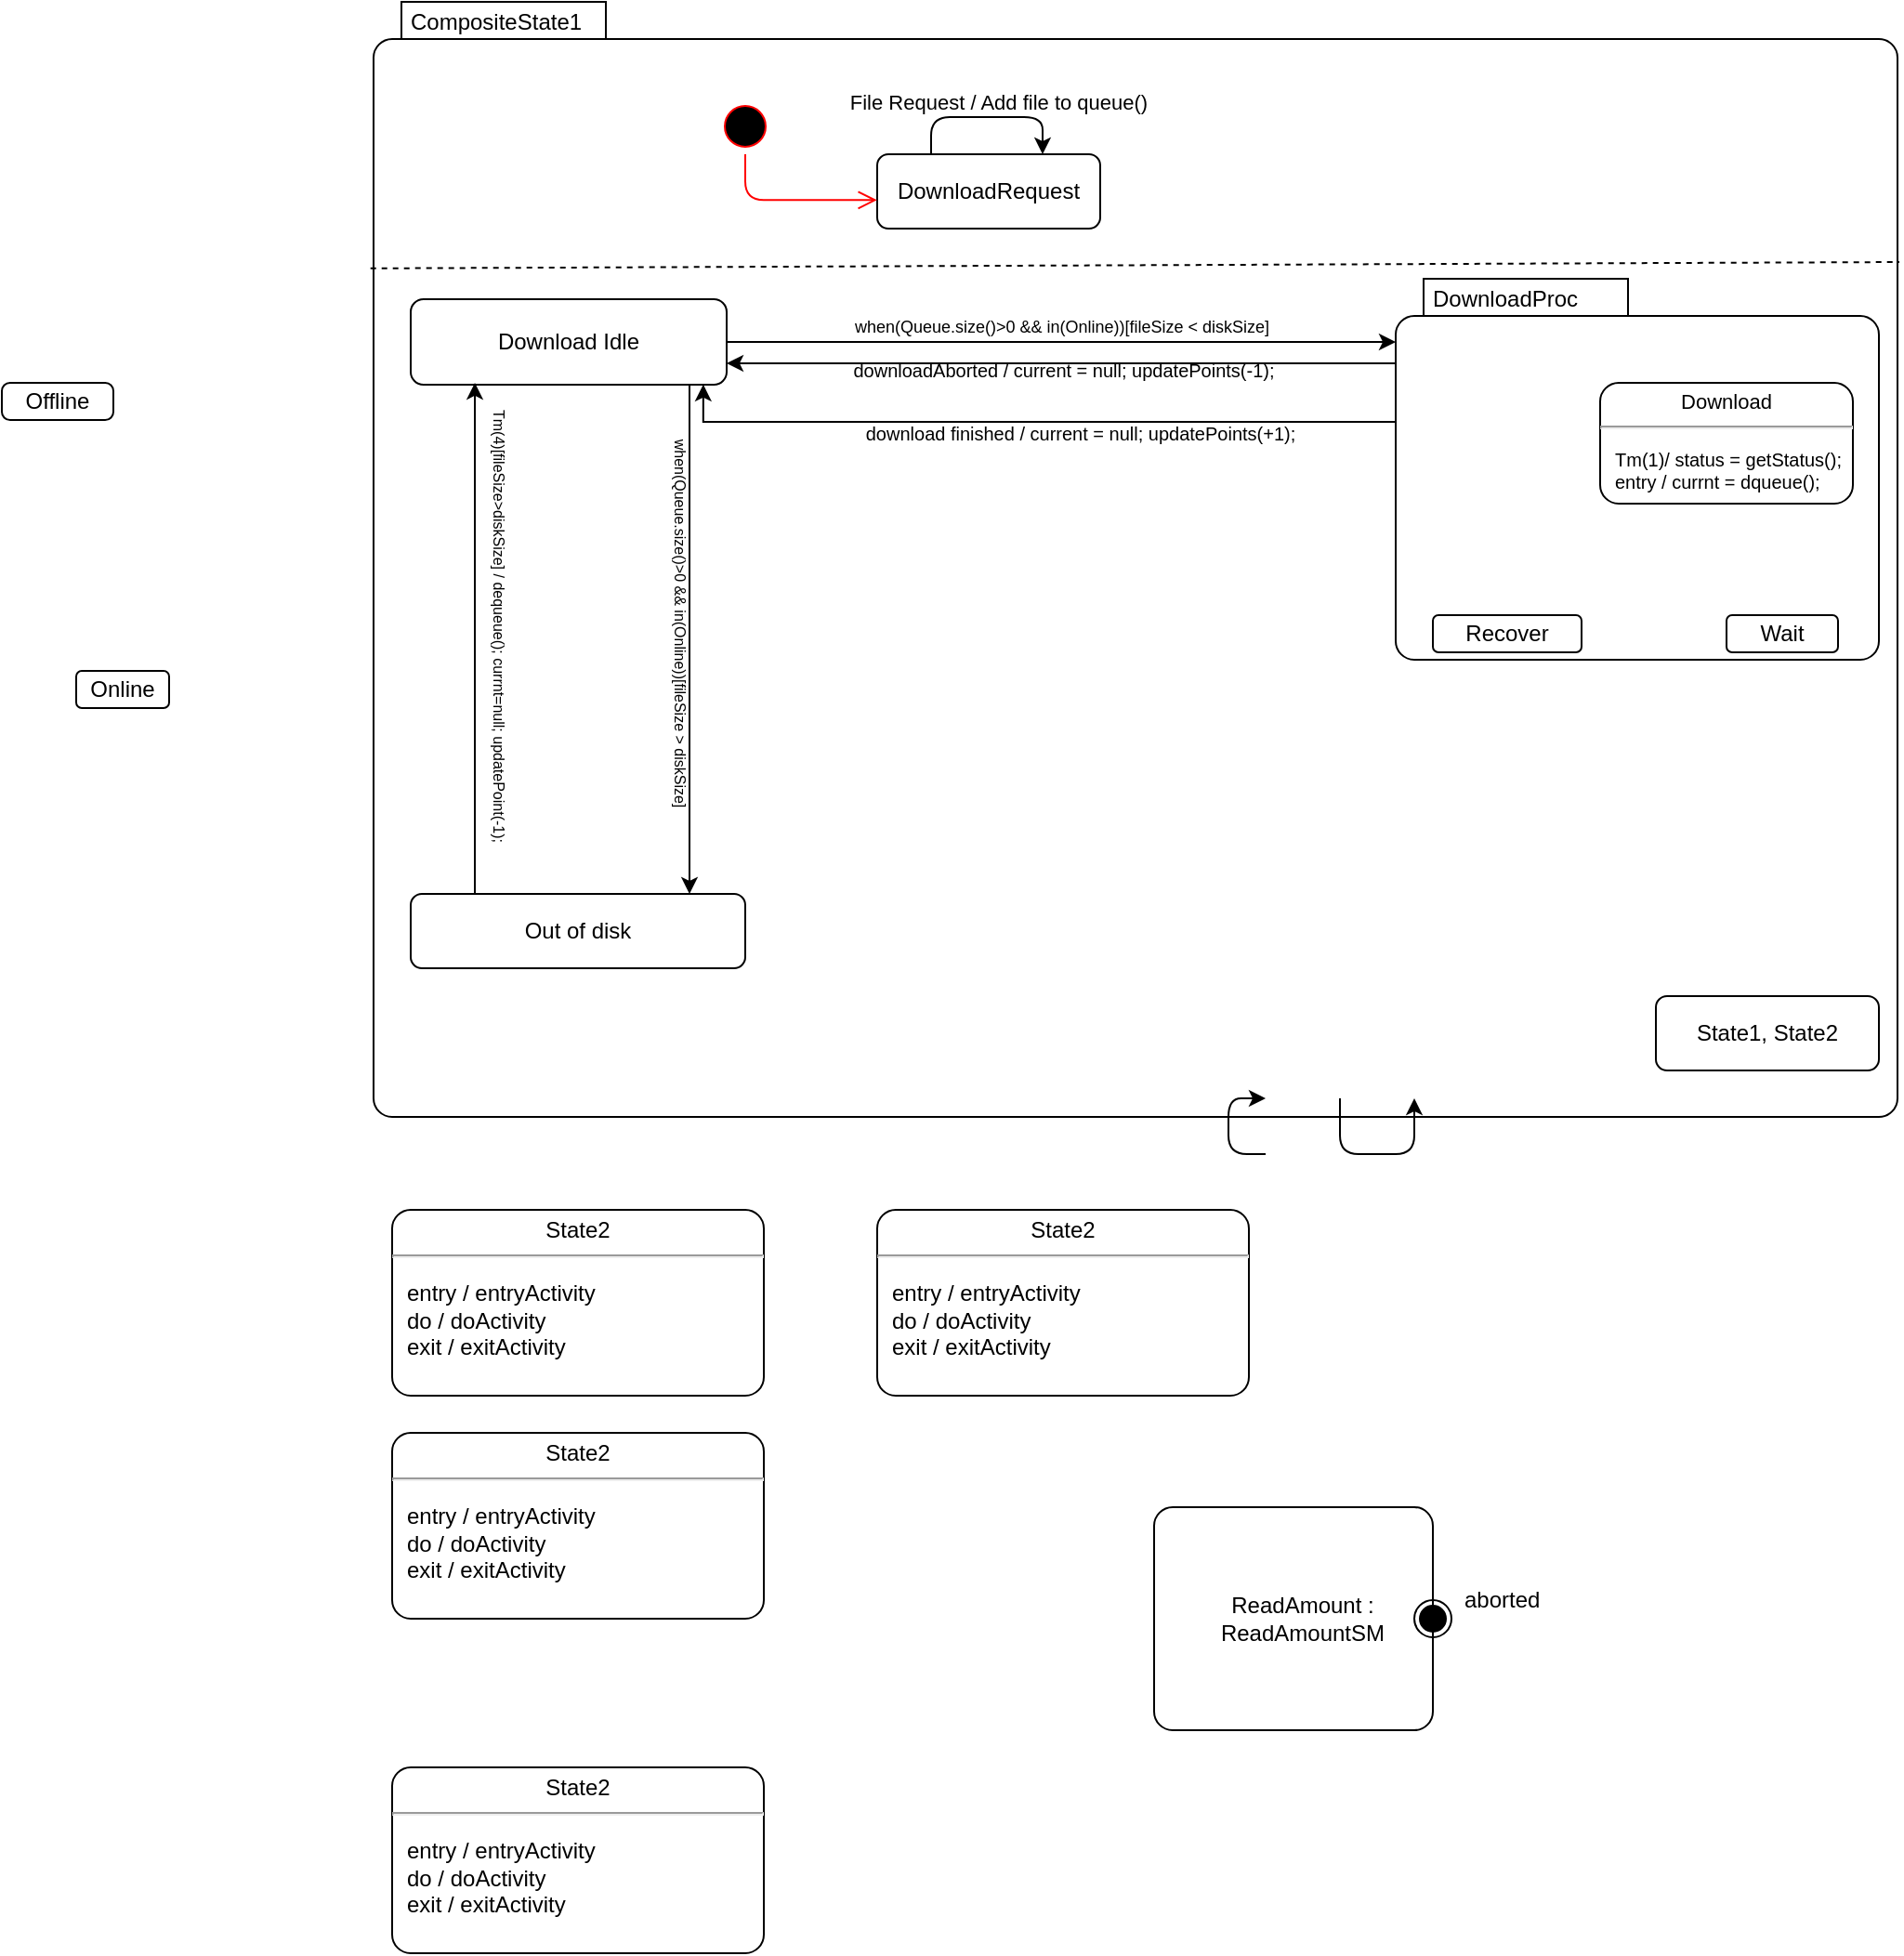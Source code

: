 <mxfile version="10.6.9" type="github"><diagram name="Page-1" id="0783ab3e-0a74-02c8-0abd-f7b4e66b4bec"><mxGraphModel dx="1514" dy="356" grid="1" gridSize="10" guides="1" tooltips="1" connect="1" arrows="1" fold="1" page="1" pageScale="1" pageWidth="850" pageHeight="1100" background="#ffffff" math="0" shadow="0"><root><mxCell id="0"/><mxCell id="1" parent="0"/><mxCell id="SwwBVkArd6f2vbR5lHAF-27" value="CompositeState1" style="shape=mxgraph.sysml.compState;html=1;align=left;verticalAlign=top;spacingTop=-3;spacingLeft=18;" vertex="1" parent="1"><mxGeometry x="10" y="10" width="820" height="600" as="geometry"/></mxCell><mxCell id="SwwBVkArd6f2vbR5lHAF-5" value="" style="endArrow=none;dashed=1;html=1;exitX=-0.002;exitY=0.239;exitDx=0;exitDy=0;exitPerimeter=0;" edge="1" parent="1" source="SwwBVkArd6f2vbR5lHAF-27"><mxGeometry width="50" height="50" relative="1" as="geometry"><mxPoint x="190" y="180" as="sourcePoint"/><mxPoint x="831" y="150" as="targetPoint"/></mxGeometry></mxCell><mxCell id="SwwBVkArd6f2vbR5lHAF-17" value="" style="edgeStyle=elbowEdgeStyle;elbow=horizontal;endArrow=classic;html=1;" edge="1" parent="1"><mxGeometry width="50" height="50" relative="1" as="geometry"><mxPoint x="490" y="630" as="sourcePoint"/><mxPoint x="490" y="600" as="targetPoint"/><Array as="points"><mxPoint x="470" y="640"/></Array></mxGeometry></mxCell><mxCell id="SwwBVkArd6f2vbR5lHAF-19" value="" style="edgeStyle=elbowEdgeStyle;elbow=vertical;endArrow=classic;html=1;" edge="1" parent="1"><mxGeometry width="50" height="50" relative="1" as="geometry"><mxPoint x="530" y="600" as="sourcePoint"/><mxPoint x="570" y="600" as="targetPoint"/><Array as="points"><mxPoint x="550" y="630"/></Array></mxGeometry></mxCell><mxCell id="SwwBVkArd6f2vbR5lHAF-90" style="edgeStyle=orthogonalEdgeStyle;rounded=0;orthogonalLoop=1;jettySize=auto;html=1;exitX=0;exitY=0.222;exitDx=0;exitDy=0;exitPerimeter=0;entryX=1;entryY=0.75;entryDx=0;entryDy=0;fontSize=5;" edge="1" parent="1" source="SwwBVkArd6f2vbR5lHAF-29" target="SwwBVkArd6f2vbR5lHAF-35"><mxGeometry relative="1" as="geometry"><Array as="points"/></mxGeometry></mxCell><mxCell id="SwwBVkArd6f2vbR5lHAF-93" style="edgeStyle=orthogonalEdgeStyle;rounded=0;orthogonalLoop=1;jettySize=auto;html=1;exitX=0;exitY=0;exitDx=0;exitDy=66.25;exitPerimeter=0;entryX=0.926;entryY=0.998;entryDx=0;entryDy=0;entryPerimeter=0;fontSize=5;" edge="1" parent="1" source="SwwBVkArd6f2vbR5lHAF-29" target="SwwBVkArd6f2vbR5lHAF-35"><mxGeometry relative="1" as="geometry"><Array as="points"><mxPoint x="560" y="236"/><mxPoint x="187" y="236"/></Array></mxGeometry></mxCell><mxCell id="SwwBVkArd6f2vbR5lHAF-29" value="DownloadProc" style="shape=mxgraph.sysml.compState;html=1;align=left;verticalAlign=top;spacingTop=-3;spacingLeft=18;" vertex="1" parent="1"><mxGeometry x="560" y="159" width="260" height="205" as="geometry"/></mxCell><mxCell id="SwwBVkArd6f2vbR5lHAF-30" value="&lt;p style=&quot;margin:0px;margin-top:4px;text-align:center;&quot;&gt;State2&lt;hr/&gt;&lt;/p&gt;&lt;p style=&quot;margin:0px;margin-left:8px;text-align:left;&quot;&gt;entry / entryActivity&lt;br/&gt;do / doActivity&lt;br/&gt;exit / exitActivity&lt;/p&gt;" style="shape=mxgraph.sysml.simpleState;html=1;overflow=fill;whiteSpace=wrap;align=center;" vertex="1" parent="1"><mxGeometry x="20" y="660" width="200" height="100" as="geometry"/></mxCell><mxCell id="SwwBVkArd6f2vbR5lHAF-33" value="" style="group" vertex="1" connectable="0" parent="1"><mxGeometry x="281" y="40" width="120" height="92" as="geometry"/></mxCell><mxCell id="SwwBVkArd6f2vbR5lHAF-31" value="DownloadRequest" style="shape=rect;rounded=1;html=1;whiteSpace=wrap;align=center;" vertex="1" parent="SwwBVkArd6f2vbR5lHAF-33"><mxGeometry y="52" width="120" height="40" as="geometry"/></mxCell><mxCell id="SwwBVkArd6f2vbR5lHAF-22" value="" style="edgeStyle=elbowEdgeStyle;elbow=vertical;endArrow=classic;html=1;" edge="1" parent="SwwBVkArd6f2vbR5lHAF-33"><mxGeometry width="50" height="50" relative="1" as="geometry"><mxPoint x="29" y="52" as="sourcePoint"/><mxPoint x="89" y="52" as="targetPoint"/><Array as="points"><mxPoint x="49" y="32"/></Array></mxGeometry></mxCell><mxCell id="SwwBVkArd6f2vbR5lHAF-24" value="&lt;font style=&quot;font-size: 11px ; font-weight: normal&quot;&gt;File Request / Add file to queue()&lt;/font&gt;&lt;br&gt;" style="text;strokeColor=none;fillColor=none;html=1;fontSize=24;fontStyle=1;verticalAlign=middle;align=center;" vertex="1" parent="SwwBVkArd6f2vbR5lHAF-33"><mxGeometry x="15" width="100" height="40" as="geometry"/></mxCell><mxCell id="SwwBVkArd6f2vbR5lHAF-34" value="&lt;p style=&quot;margin:0px;margin-top:4px;text-align:center;&quot;&gt;State2&lt;hr/&gt;&lt;/p&gt;&lt;p style=&quot;margin:0px;margin-left:8px;text-align:left;&quot;&gt;entry / entryActivity&lt;br/&gt;do / doActivity&lt;br/&gt;exit / exitActivity&lt;/p&gt;" style="shape=mxgraph.sysml.simpleState;html=1;overflow=fill;whiteSpace=wrap;align=center;" vertex="1" parent="1"><mxGeometry x="281" y="660" width="200" height="100" as="geometry"/></mxCell><mxCell id="SwwBVkArd6f2vbR5lHAF-78" style="edgeStyle=orthogonalEdgeStyle;rounded=0;orthogonalLoop=1;jettySize=auto;html=1;exitX=0.75;exitY=1;exitDx=0;exitDy=0;" edge="1" parent="1" source="SwwBVkArd6f2vbR5lHAF-35" target="SwwBVkArd6f2vbR5lHAF-56"><mxGeometry relative="1" as="geometry"><Array as="points"><mxPoint x="180" y="216"/></Array></mxGeometry></mxCell><mxCell id="SwwBVkArd6f2vbR5lHAF-35" value="Download Idle" style="shape=rect;rounded=1;html=1;whiteSpace=wrap;align=center;" vertex="1" parent="1"><mxGeometry x="30" y="170" width="170" height="46" as="geometry"/></mxCell><mxCell id="SwwBVkArd6f2vbR5lHAF-43" value="" style="ellipse;html=1;shape=startState;fillColor=#000000;strokeColor=#ff0000;" vertex="1" parent="1"><mxGeometry x="195" y="62" width="30" height="30" as="geometry"/></mxCell><mxCell id="SwwBVkArd6f2vbR5lHAF-44" value="" style="edgeStyle=orthogonalEdgeStyle;html=1;verticalAlign=bottom;endArrow=open;endSize=8;strokeColor=#ff0000;entryX=-0.001;entryY=0.616;entryDx=0;entryDy=0;entryPerimeter=0;" edge="1" source="SwwBVkArd6f2vbR5lHAF-43" parent="1" target="SwwBVkArd6f2vbR5lHAF-31"><mxGeometry relative="1" as="geometry"><mxPoint x="210" y="130" as="targetPoint"/><Array as="points"><mxPoint x="210" y="117"/></Array></mxGeometry></mxCell><mxCell id="SwwBVkArd6f2vbR5lHAF-46" value="&lt;p style=&quot;margin:0px;margin-top:4px;text-align:center;&quot;&gt;State2&lt;hr/&gt;&lt;/p&gt;&lt;p style=&quot;margin:0px;margin-left:8px;text-align:left;&quot;&gt;entry / entryActivity&lt;br/&gt;do / doActivity&lt;br/&gt;exit / exitActivity&lt;/p&gt;" style="shape=mxgraph.sysml.simpleState;html=1;overflow=fill;whiteSpace=wrap;align=center;" vertex="1" parent="1"><mxGeometry x="20" y="780" width="200" height="100" as="geometry"/></mxCell><mxCell id="SwwBVkArd6f2vbR5lHAF-47" value="ReadAmount :&#10;ReadAmountSM" style="shape=mxgraph.sysml.submState;whiteSpace=wrap;align=center;" vertex="1" parent="1"><mxGeometry x="430" y="820" width="160" height="120" as="geometry"/></mxCell><mxCell id="SwwBVkArd6f2vbR5lHAF-48" value="aborted" style="resizable=0;html=1;verticalAlign=bottom;align=left;labelBackgroundColor=none;spacingLeft=5;spacingBottom=2;" connectable="0" vertex="1" parent="SwwBVkArd6f2vbR5lHAF-47"><mxGeometry x="160" y="60" as="geometry"/></mxCell><mxCell id="SwwBVkArd6f2vbR5lHAF-49" value="&lt;p style=&quot;margin:0px;margin-top:4px;text-align:center;&quot;&gt;State2&lt;hr/&gt;&lt;/p&gt;&lt;p style=&quot;margin:0px;margin-left:8px;text-align:left;&quot;&gt;entry / entryActivity&lt;br/&gt;do / doActivity&lt;br/&gt;exit / exitActivity&lt;/p&gt;" style="shape=mxgraph.sysml.simpleState;html=1;overflow=fill;whiteSpace=wrap;align=center;" vertex="1" parent="1"><mxGeometry x="20" y="960" width="200" height="100" as="geometry"/></mxCell><mxCell id="SwwBVkArd6f2vbR5lHAF-50" value="State1, State2" style="shape=rect;rounded=1;html=1;whiteSpace=wrap;align=center;" vertex="1" parent="1"><mxGeometry x="700" y="545" width="120" height="40" as="geometry"/></mxCell><mxCell id="SwwBVkArd6f2vbR5lHAF-53" value="&lt;p style=&quot;margin: 4px 0px 0px ; text-align: center ; font-size: 11px&quot;&gt;&lt;font style=&quot;font-size: 11px&quot;&gt;Download&lt;/font&gt;&lt;/p&gt;&lt;hr style=&quot;font-size: 11px&quot;&gt;&lt;p style=&quot;font-size: 11px&quot;&gt;&lt;/p&gt;&lt;p style=&quot;margin: 0px 0px 0px 8px ; text-align: left ; font-size: 10px&quot;&gt;&lt;font style=&quot;font-size: 10px&quot;&gt;Tm(1)/ status = getStatus();&lt;/font&gt;&lt;/p&gt;&lt;p style=&quot;margin: 0px 0px 0px 8px ; text-align: left ; font-size: 10px&quot;&gt;&lt;font style=&quot;font-size: 10px&quot;&gt;entry / currnt = dqueue();&lt;/font&gt;&lt;/p&gt;" style="shape=mxgraph.sysml.simpleState;html=1;overflow=fill;whiteSpace=wrap;align=center;" vertex="1" parent="1"><mxGeometry x="670" y="215" width="136" height="65" as="geometry"/></mxCell><mxCell id="SwwBVkArd6f2vbR5lHAF-54" value="Recover" style="shape=rect;rounded=1;html=1;whiteSpace=wrap;align=center;" vertex="1" parent="1"><mxGeometry x="580" y="340" width="80" height="20" as="geometry"/></mxCell><mxCell id="SwwBVkArd6f2vbR5lHAF-55" value="Wait" style="shape=rect;rounded=1;html=1;whiteSpace=wrap;align=center;" vertex="1" parent="1"><mxGeometry x="738" y="340" width="60" height="20" as="geometry"/></mxCell><mxCell id="SwwBVkArd6f2vbR5lHAF-89" style="edgeStyle=orthogonalEdgeStyle;rounded=0;orthogonalLoop=1;jettySize=auto;html=1;entryX=0.203;entryY=0.978;entryDx=0;entryDy=0;entryPerimeter=0;fontSize=5;" edge="1" parent="1" source="SwwBVkArd6f2vbR5lHAF-56" target="SwwBVkArd6f2vbR5lHAF-35"><mxGeometry relative="1" as="geometry"><Array as="points"><mxPoint x="64" y="353"/></Array></mxGeometry></mxCell><mxCell id="SwwBVkArd6f2vbR5lHAF-56" value="Out of disk&lt;br&gt;" style="shape=rect;rounded=1;html=1;whiteSpace=wrap;align=center;" vertex="1" parent="1"><mxGeometry x="30" y="490" width="180" height="40" as="geometry"/></mxCell><mxCell id="SwwBVkArd6f2vbR5lHAF-57" value="Online" style="shape=rect;rounded=1;html=1;whiteSpace=wrap;align=center;" vertex="1" parent="1"><mxGeometry x="-150" y="370" width="50" height="20" as="geometry"/></mxCell><mxCell id="SwwBVkArd6f2vbR5lHAF-58" value="Offline&lt;br&gt;" style="shape=rect;rounded=1;html=1;whiteSpace=wrap;align=center;arcSize=22;" vertex="1" parent="1"><mxGeometry x="-190" y="215" width="60" height="20" as="geometry"/></mxCell><mxCell id="SwwBVkArd6f2vbR5lHAF-79" value="" style="group" vertex="1" connectable="0" parent="1"><mxGeometry x="240.5" y="277.5" width="201" height="40" as="geometry"/></mxCell><mxCell id="SwwBVkArd6f2vbR5lHAF-80" style="edgeStyle=orthogonalEdgeStyle;rounded=0;orthogonalLoop=1;jettySize=auto;html=1;exitX=1;exitY=0.5;exitDx=0;exitDy=0;" edge="1" parent="SwwBVkArd6f2vbR5lHAF-79"><mxGeometry relative="1" as="geometry"><mxPoint x="201" y="34" as="targetPoint"/><Array as="points"><mxPoint x="86" y="34"/><mxPoint x="201" y="34"/></Array></mxGeometry></mxCell><mxCell id="SwwBVkArd6f2vbR5lHAF-81" value="&lt;font style=&quot;font-weight: normal ; font-size: 8px&quot;&gt;when(Queue.size()&amp;gt;0 &amp;amp;&amp;amp; in(Online))[fileSize &amp;gt; diskSize]&lt;/font&gt;&lt;br&gt;" style="text;strokeColor=none;fillColor=none;html=1;fontSize=24;fontStyle=1;verticalAlign=middle;align=center;rotation=90;" vertex="1" parent="1"><mxGeometry x="130" y="324" width="100" height="40" as="geometry"/></mxCell><mxCell id="SwwBVkArd6f2vbR5lHAF-85" value="&lt;span style=&quot;font-size: 8px ; font-weight: 400&quot;&gt;Tm(4)[fileSize&amp;gt;diskSize] / dequeue(); currnt=null; updatePoint(-1);&lt;/span&gt;" style="text;strokeColor=none;fillColor=none;html=1;fontSize=24;fontStyle=1;verticalAlign=middle;align=center;rotation=90;direction=west;" vertex="1" parent="1"><mxGeometry x="20" y="300" width="125" height="90" as="geometry"/></mxCell><mxCell id="SwwBVkArd6f2vbR5lHAF-63" style="edgeStyle=orthogonalEdgeStyle;rounded=0;orthogonalLoop=1;jettySize=auto;html=1;exitX=1;exitY=0.5;exitDx=0;exitDy=0;" edge="1" parent="1" source="SwwBVkArd6f2vbR5lHAF-35"><mxGeometry relative="1" as="geometry"><mxPoint x="560" y="193" as="targetPoint"/><Array as="points"><mxPoint x="350" y="193"/><mxPoint x="350" y="193"/></Array></mxGeometry></mxCell><mxCell id="SwwBVkArd6f2vbR5lHAF-66" value="&lt;font style=&quot;font-weight: normal ; font-size: 9px&quot;&gt;when(Queue.size()&amp;gt;0 &amp;amp;&amp;amp; in(Online))[fileSize &amp;lt; diskSize]&lt;/font&gt;&lt;br&gt;" style="text;strokeColor=none;fillColor=none;html=1;fontSize=24;fontStyle=1;verticalAlign=middle;align=center;" vertex="1" parent="1"><mxGeometry x="330" y="160" width="100" height="40" as="geometry"/></mxCell><mxCell id="SwwBVkArd6f2vbR5lHAF-91" value="&lt;font size=&quot;1&quot;&gt;&lt;span style=&quot;font-weight: 400&quot;&gt;downloadAborted / current = null; updatePoints(-1);&lt;/span&gt;&lt;/font&gt;" style="text;strokeColor=none;fillColor=none;html=1;fontSize=24;fontStyle=1;verticalAlign=middle;align=center;" vertex="1" parent="1"><mxGeometry x="331" y="193" width="100" height="22" as="geometry"/></mxCell><mxCell id="SwwBVkArd6f2vbR5lHAF-94" value="&lt;font size=&quot;1&quot;&gt;&lt;span style=&quot;font-weight: 400&quot;&gt;download finished / current = null; updatePoints(+1);&lt;/span&gt;&lt;/font&gt;" style="text;strokeColor=none;fillColor=none;html=1;fontSize=24;fontStyle=1;verticalAlign=middle;align=center;" vertex="1" parent="1"><mxGeometry x="340" y="232" width="100" height="12" as="geometry"/></mxCell></root></mxGraphModel></diagram></mxfile>